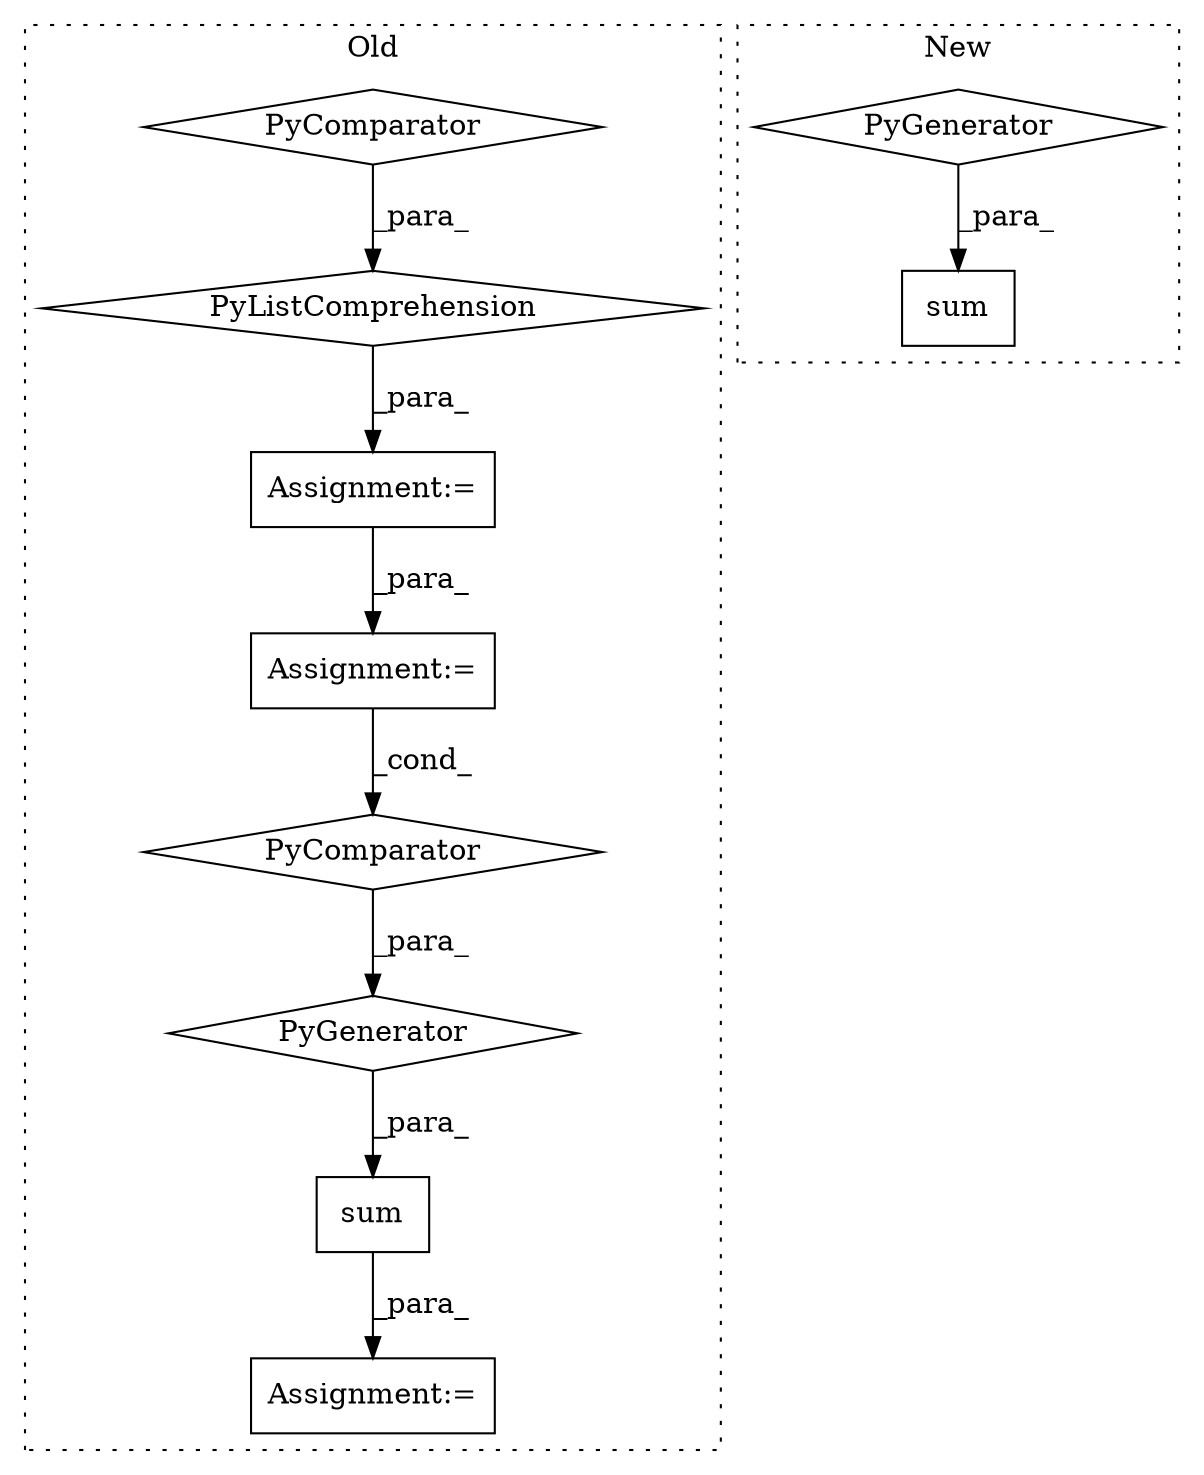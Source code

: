 digraph G {
subgraph cluster0 {
1 [label="PyGenerator" a="107" s="4362" l="101" shape="diamond"];
3 [label="Assignment:=" a="7" s="4433" l="24" shape="box"];
4 [label="PyComparator" a="113" s="4433" l="24" shape="diamond"];
5 [label="sum" a="32" s="4349,4463" l="13,-3" shape="box"];
6 [label="Assignment:=" a="7" s="4167" l="12" shape="box"];
7 [label="Assignment:=" a="7" s="4469" l="1" shape="box"];
9 [label="PyListComprehension" a="109" s="4179" l="140" shape="diamond"];
10 [label="PyComparator" a="113" s="4268" l="43" shape="diamond"];
label = "Old";
style="dotted";
}
subgraph cluster1 {
2 [label="sum" a="32" s="4111,4262" l="13,-3" shape="box"];
8 [label="PyGenerator" a="107" s="4124" l="138" shape="diamond"];
label = "New";
style="dotted";
}
1 -> 5 [label="_para_"];
3 -> 4 [label="_cond_"];
4 -> 1 [label="_para_"];
5 -> 7 [label="_para_"];
6 -> 3 [label="_para_"];
8 -> 2 [label="_para_"];
9 -> 6 [label="_para_"];
10 -> 9 [label="_para_"];
}